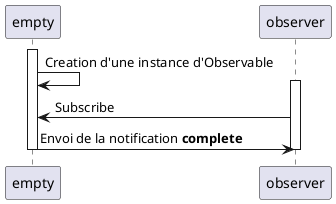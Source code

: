 @startuml
activate empty
empty -> empty : Creation d'une instance d'Observable
activate observer
observer -> empty : Subscribe
empty -> observer : Envoi de la notification **complete**
deactivate empty
deactivate observer
@enduml
